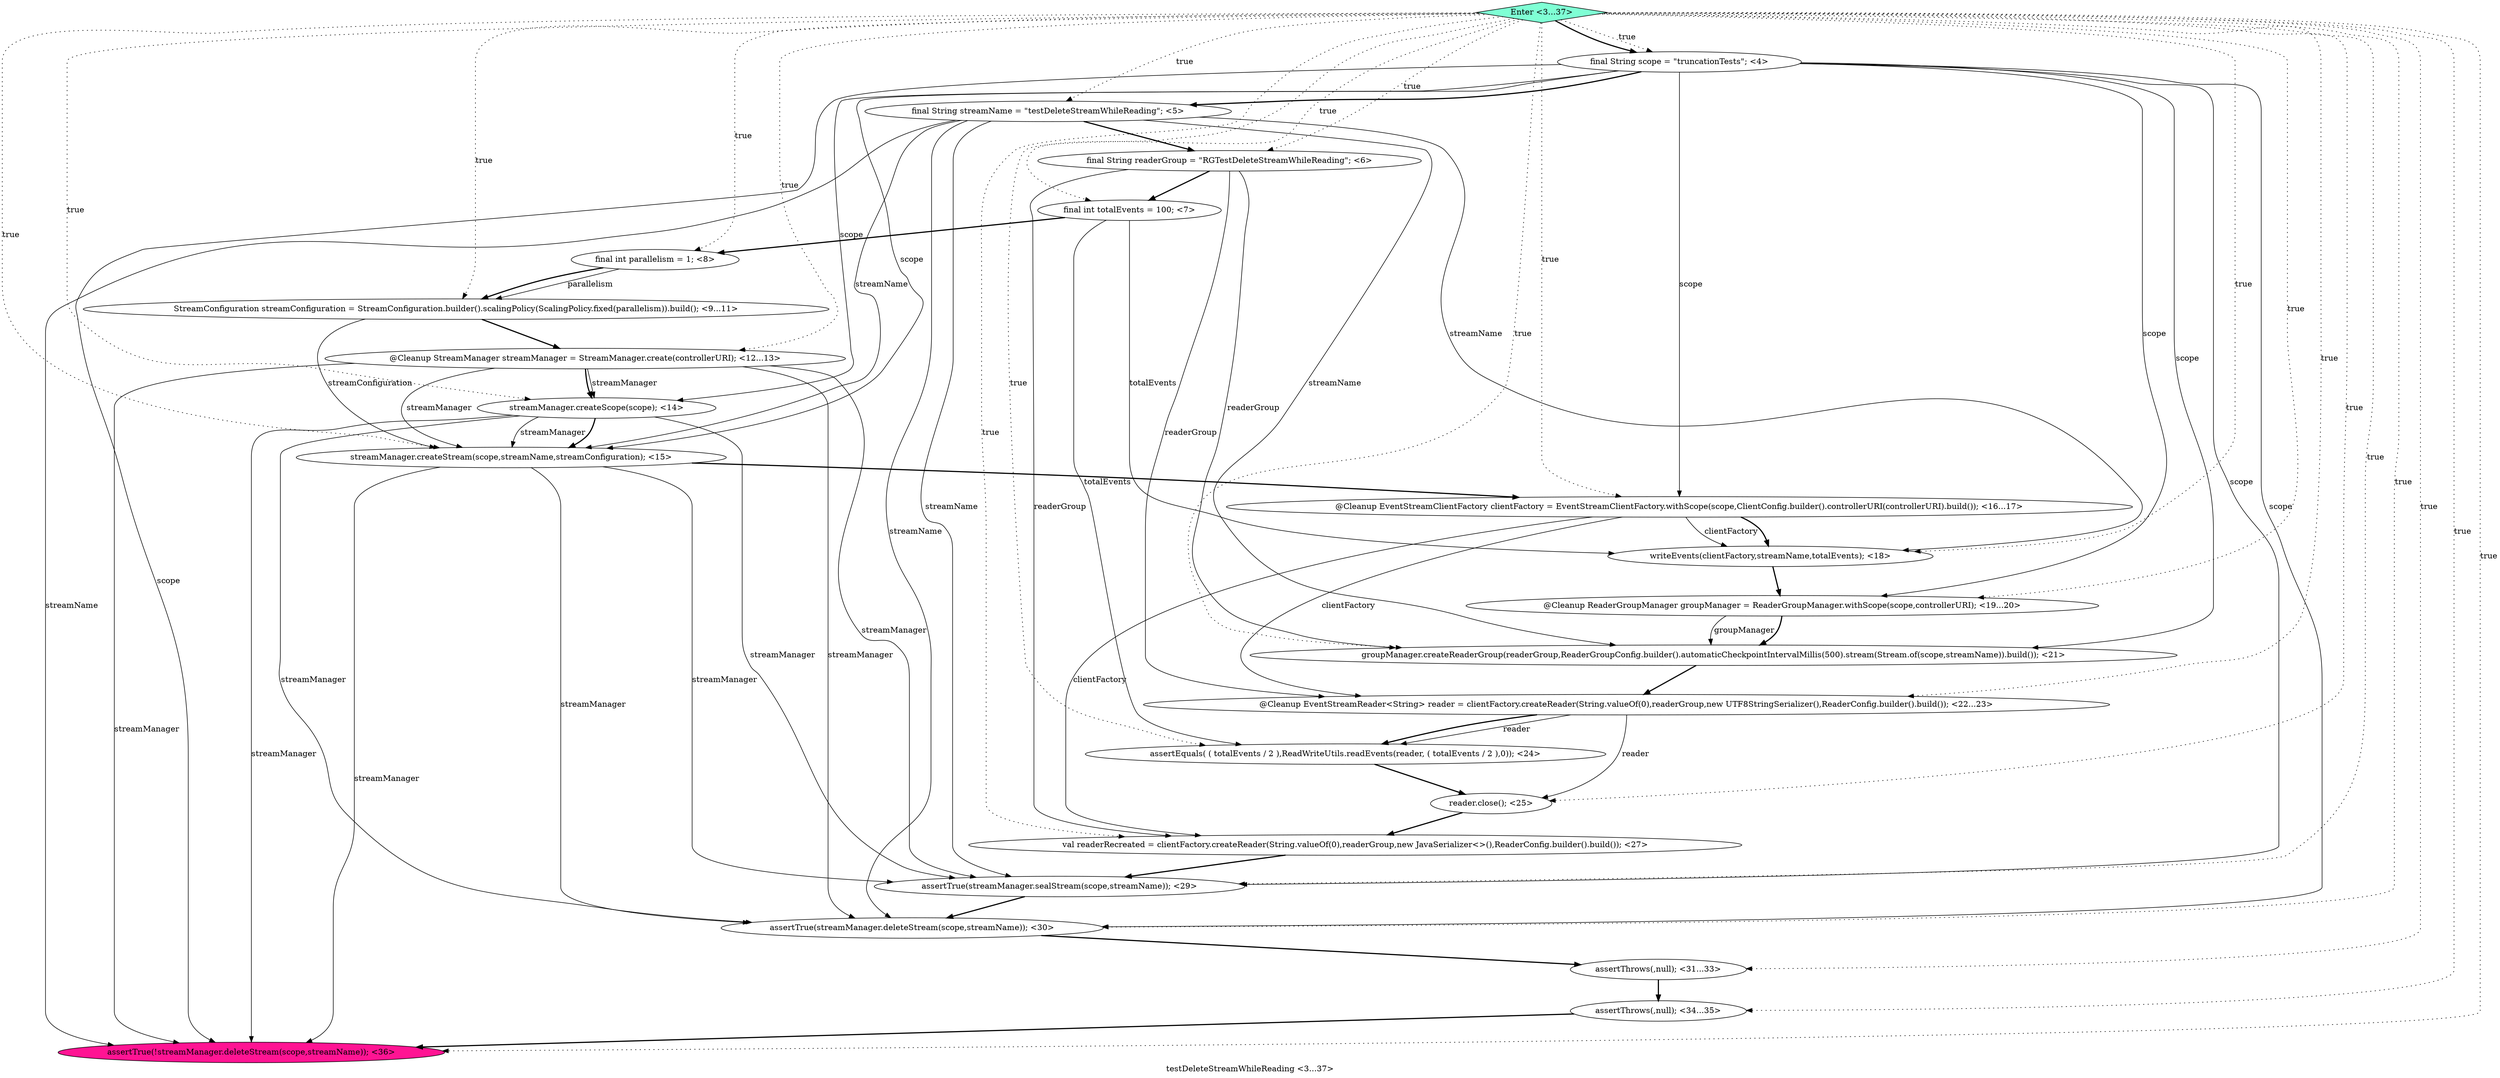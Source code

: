 digraph PDG {
label = "testDeleteStreamWhileReading <3...37>";
0.3 [style = filled, label = "final int totalEvents = 100; <7>", fillcolor = white, shape = ellipse];
0.0 [style = filled, label = "final String scope = \"truncationTests\"; <4>", fillcolor = white, shape = ellipse];
0.6 [style = filled, label = "@Cleanup StreamManager streamManager = StreamManager.create(controllerURI); <12...13>", fillcolor = white, shape = ellipse];
0.10 [style = filled, label = "writeEvents(clientFactory,streamName,totalEvents); <18>", fillcolor = white, shape = ellipse];
0.18 [style = filled, label = "assertTrue(streamManager.deleteStream(scope,streamName)); <30>", fillcolor = white, shape = ellipse];
0.5 [style = filled, label = "StreamConfiguration streamConfiguration = StreamConfiguration.builder().scalingPolicy(ScalingPolicy.fixed(parallelism)).build(); <9...11>", fillcolor = white, shape = ellipse];
0.8 [style = filled, label = "streamManager.createStream(scope,streamName,streamConfiguration); <15>", fillcolor = white, shape = ellipse];
0.14 [style = filled, label = "assertEquals( ( totalEvents / 2 ),ReadWriteUtils.readEvents(reader, ( totalEvents / 2 ),0)); <24>", fillcolor = white, shape = ellipse];
0.20 [style = filled, label = "assertThrows(,null); <34...35>", fillcolor = white, shape = ellipse];
0.9 [style = filled, label = "@Cleanup EventStreamClientFactory clientFactory = EventStreamClientFactory.withScope(scope,ClientConfig.builder().controllerURI(controllerURI).build()); <16...17>", fillcolor = white, shape = ellipse];
0.21 [style = filled, label = "assertTrue(!streamManager.deleteStream(scope,streamName)); <36>", fillcolor = deeppink, shape = ellipse];
0.2 [style = filled, label = "final String readerGroup = \"RGTestDeleteStreamWhileReading\"; <6>", fillcolor = white, shape = ellipse];
0.7 [style = filled, label = "streamManager.createScope(scope); <14>", fillcolor = white, shape = ellipse];
0.11 [style = filled, label = "@Cleanup ReaderGroupManager groupManager = ReaderGroupManager.withScope(scope,controllerURI); <19...20>", fillcolor = white, shape = ellipse];
0.4 [style = filled, label = "final int parallelism = 1; <8>", fillcolor = white, shape = ellipse];
0.1 [style = filled, label = "final String streamName = \"testDeleteStreamWhileReading\"; <5>", fillcolor = white, shape = ellipse];
0.15 [style = filled, label = "reader.close(); <25>", fillcolor = white, shape = ellipse];
0.13 [style = filled, label = "@Cleanup EventStreamReader<String> reader = clientFactory.createReader(String.valueOf(0),readerGroup,new UTF8StringSerializer(),ReaderConfig.builder().build()); <22...23>", fillcolor = white, shape = ellipse];
0.22 [style = filled, label = "Enter <3...37>", fillcolor = aquamarine, shape = diamond];
0.16 [style = filled, label = "val readerRecreated = clientFactory.createReader(String.valueOf(0),readerGroup,new JavaSerializer<>(),ReaderConfig.builder().build()); <27>", fillcolor = white, shape = ellipse];
0.17 [style = filled, label = "assertTrue(streamManager.sealStream(scope,streamName)); <29>", fillcolor = white, shape = ellipse];
0.19 [style = filled, label = "assertThrows(,null); <31...33>", fillcolor = white, shape = ellipse];
0.12 [style = filled, label = "groupManager.createReaderGroup(readerGroup,ReaderGroupConfig.builder().automaticCheckpointIntervalMillis(500).stream(Stream.of(scope,streamName)).build()); <21>", fillcolor = white, shape = ellipse];
0.0 -> 0.1 [style = bold, label=""];
0.0 -> 0.7 [style = solid, label="scope"];
0.0 -> 0.8 [style = solid, label="scope"];
0.0 -> 0.9 [style = solid, label="scope"];
0.0 -> 0.11 [style = solid, label="scope"];
0.0 -> 0.12 [style = solid, label="scope"];
0.0 -> 0.17 [style = solid, label="scope"];
0.0 -> 0.18 [style = solid, label="scope"];
0.0 -> 0.21 [style = solid, label="scope"];
0.1 -> 0.2 [style = bold, label=""];
0.1 -> 0.8 [style = solid, label="streamName"];
0.1 -> 0.10 [style = solid, label="streamName"];
0.1 -> 0.12 [style = solid, label="streamName"];
0.1 -> 0.17 [style = solid, label="streamName"];
0.1 -> 0.18 [style = solid, label="streamName"];
0.1 -> 0.21 [style = solid, label="streamName"];
0.2 -> 0.3 [style = bold, label=""];
0.2 -> 0.12 [style = solid, label="readerGroup"];
0.2 -> 0.13 [style = solid, label="readerGroup"];
0.2 -> 0.16 [style = solid, label="readerGroup"];
0.3 -> 0.4 [style = bold, label=""];
0.3 -> 0.10 [style = solid, label="totalEvents"];
0.3 -> 0.14 [style = solid, label="totalEvents"];
0.4 -> 0.5 [style = solid, label="parallelism"];
0.4 -> 0.5 [style = bold, label=""];
0.5 -> 0.6 [style = bold, label=""];
0.5 -> 0.8 [style = solid, label="streamConfiguration"];
0.6 -> 0.7 [style = solid, label="streamManager"];
0.6 -> 0.7 [style = bold, label=""];
0.6 -> 0.8 [style = solid, label="streamManager"];
0.6 -> 0.17 [style = solid, label="streamManager"];
0.6 -> 0.18 [style = solid, label="streamManager"];
0.6 -> 0.21 [style = solid, label="streamManager"];
0.7 -> 0.8 [style = solid, label="streamManager"];
0.7 -> 0.8 [style = bold, label=""];
0.7 -> 0.17 [style = solid, label="streamManager"];
0.7 -> 0.18 [style = solid, label="streamManager"];
0.7 -> 0.21 [style = solid, label="streamManager"];
0.8 -> 0.9 [style = bold, label=""];
0.8 -> 0.17 [style = solid, label="streamManager"];
0.8 -> 0.18 [style = solid, label="streamManager"];
0.8 -> 0.21 [style = solid, label="streamManager"];
0.9 -> 0.10 [style = solid, label="clientFactory"];
0.9 -> 0.10 [style = bold, label=""];
0.9 -> 0.13 [style = solid, label="clientFactory"];
0.9 -> 0.16 [style = solid, label="clientFactory"];
0.10 -> 0.11 [style = bold, label=""];
0.11 -> 0.12 [style = solid, label="groupManager"];
0.11 -> 0.12 [style = bold, label=""];
0.12 -> 0.13 [style = bold, label=""];
0.13 -> 0.14 [style = solid, label="reader"];
0.13 -> 0.14 [style = bold, label=""];
0.13 -> 0.15 [style = solid, label="reader"];
0.14 -> 0.15 [style = bold, label=""];
0.15 -> 0.16 [style = bold, label=""];
0.16 -> 0.17 [style = bold, label=""];
0.17 -> 0.18 [style = bold, label=""];
0.18 -> 0.19 [style = bold, label=""];
0.19 -> 0.20 [style = bold, label=""];
0.20 -> 0.21 [style = bold, label=""];
0.22 -> 0.0 [style = dotted, label="true"];
0.22 -> 0.0 [style = bold, label=""];
0.22 -> 0.1 [style = dotted, label="true"];
0.22 -> 0.2 [style = dotted, label="true"];
0.22 -> 0.3 [style = dotted, label="true"];
0.22 -> 0.4 [style = dotted, label="true"];
0.22 -> 0.5 [style = dotted, label="true"];
0.22 -> 0.6 [style = dotted, label="true"];
0.22 -> 0.7 [style = dotted, label="true"];
0.22 -> 0.8 [style = dotted, label="true"];
0.22 -> 0.9 [style = dotted, label="true"];
0.22 -> 0.10 [style = dotted, label="true"];
0.22 -> 0.11 [style = dotted, label="true"];
0.22 -> 0.12 [style = dotted, label="true"];
0.22 -> 0.13 [style = dotted, label="true"];
0.22 -> 0.14 [style = dotted, label="true"];
0.22 -> 0.15 [style = dotted, label="true"];
0.22 -> 0.16 [style = dotted, label="true"];
0.22 -> 0.17 [style = dotted, label="true"];
0.22 -> 0.18 [style = dotted, label="true"];
0.22 -> 0.19 [style = dotted, label="true"];
0.22 -> 0.20 [style = dotted, label="true"];
0.22 -> 0.21 [style = dotted, label="true"];
}
